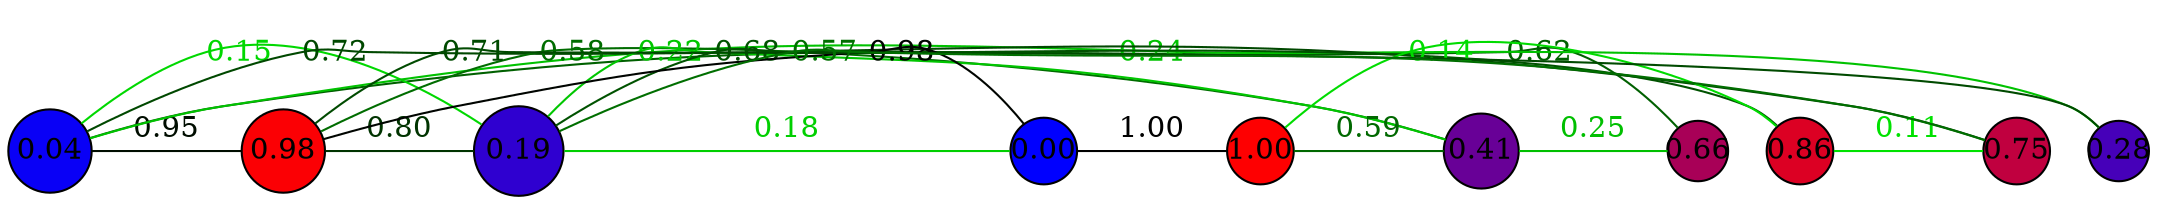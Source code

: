 graph G {
    splines=true;
    overlap=false;
    sep="1.0";
    edge [minlen=2, constraint=false];
    0 [label="0.04", style=filled, fillcolor="#0900f6", width=0.55, height=0.55, fixedsize=true, shape=circle];
    1 [label="0.41", style=filled, fillcolor="#680097", width=0.50, height=0.50, fixedsize=true, shape=circle];
    2 [label="0.86", style=filled, fillcolor="#dc0023", width=0.45, height=0.45, fixedsize=true, shape=circle];
    3 [label="0.98", style=filled, fillcolor="#fb0004", width=0.55, height=0.55, fixedsize=true, shape=circle];
    4 [label="0.66", style=filled, fillcolor="#a80057", width=0.40, height=0.40, fixedsize=true, shape=circle];
    5 [label="0.19", style=filled, fillcolor="#2f00d0", width=0.60, height=0.60, fixedsize=true, shape=circle];
    6 [label="0.00", style=filled, fillcolor="#0000ff", width=0.45, height=0.45, fixedsize=true, shape=circle];
    7 [label="0.28", style=filled, fillcolor="#4600b9", width=0.40, height=0.40, fixedsize=true, shape=circle];
    8 [label="0.75", style=filled, fillcolor="#c0003f", width=0.45, height=0.45, fixedsize=true, shape=circle];
    9 [label="1.00", style=filled, fillcolor="#fe0001", width=0.45, height=0.45, fixedsize=true, shape=circle];
    0 -- 3 [weight=0.95, color="#000d00", fontcolor="#000d00", label="0.95"];
    0 -- 4 [weight=0.62, color="#006000", fontcolor="#006000", label="0.62"];
    0 -- 5 [weight=0.15, color="#00d800", fontcolor="#00d800", label="0.15"];
    0 -- 7 [weight=0.24, color="#00c200", fontcolor="#00c200", label="0.24"];
    0 -- 8 [weight=0.72, color="#004800", fontcolor="#004800", label="0.72"];
    1 -- 3 [weight=0.58, color="#006c00", fontcolor="#006c00", label="0.58"];
    1 -- 4 [weight=0.25, color="#00bf00", fontcolor="#00bf00", label="0.25"];
    1 -- 5 [weight=0.22, color="#00c600", fontcolor="#00c600", label="0.22"];
    1 -- 9 [weight=0.59, color="#006800", fontcolor="#006800", label="0.59"];
    2 -- 5 [weight=0.68, color="#005200", fontcolor="#005200", label="0.68"];
    2 -- 8 [weight=0.11, color="#00e200", fontcolor="#00e200", label="0.11"];
    2 -- 9 [weight=0.14, color="#00dc00", fontcolor="#00dc00", label="0.14"];
    3 -- 5 [weight=0.80, color="#003300", fontcolor="#003300", label="0.80"];
    3 -- 6 [weight=0.98, color="#000400", fontcolor="#000400", label="0.98"];
    3 -- 7 [weight=0.71, color="#004a00", fontcolor="#004a00", label="0.71"];
    5 -- 6 [weight=0.18, color="#00cf00", fontcolor="#00cf00", label="0.18"];
    5 -- 8 [weight=0.57, color="#006e00", fontcolor="#006e00", label="0.57"];
    6 -- 9 [weight=1.00, color="#000000", fontcolor="#000000", label="1.00"];
}

